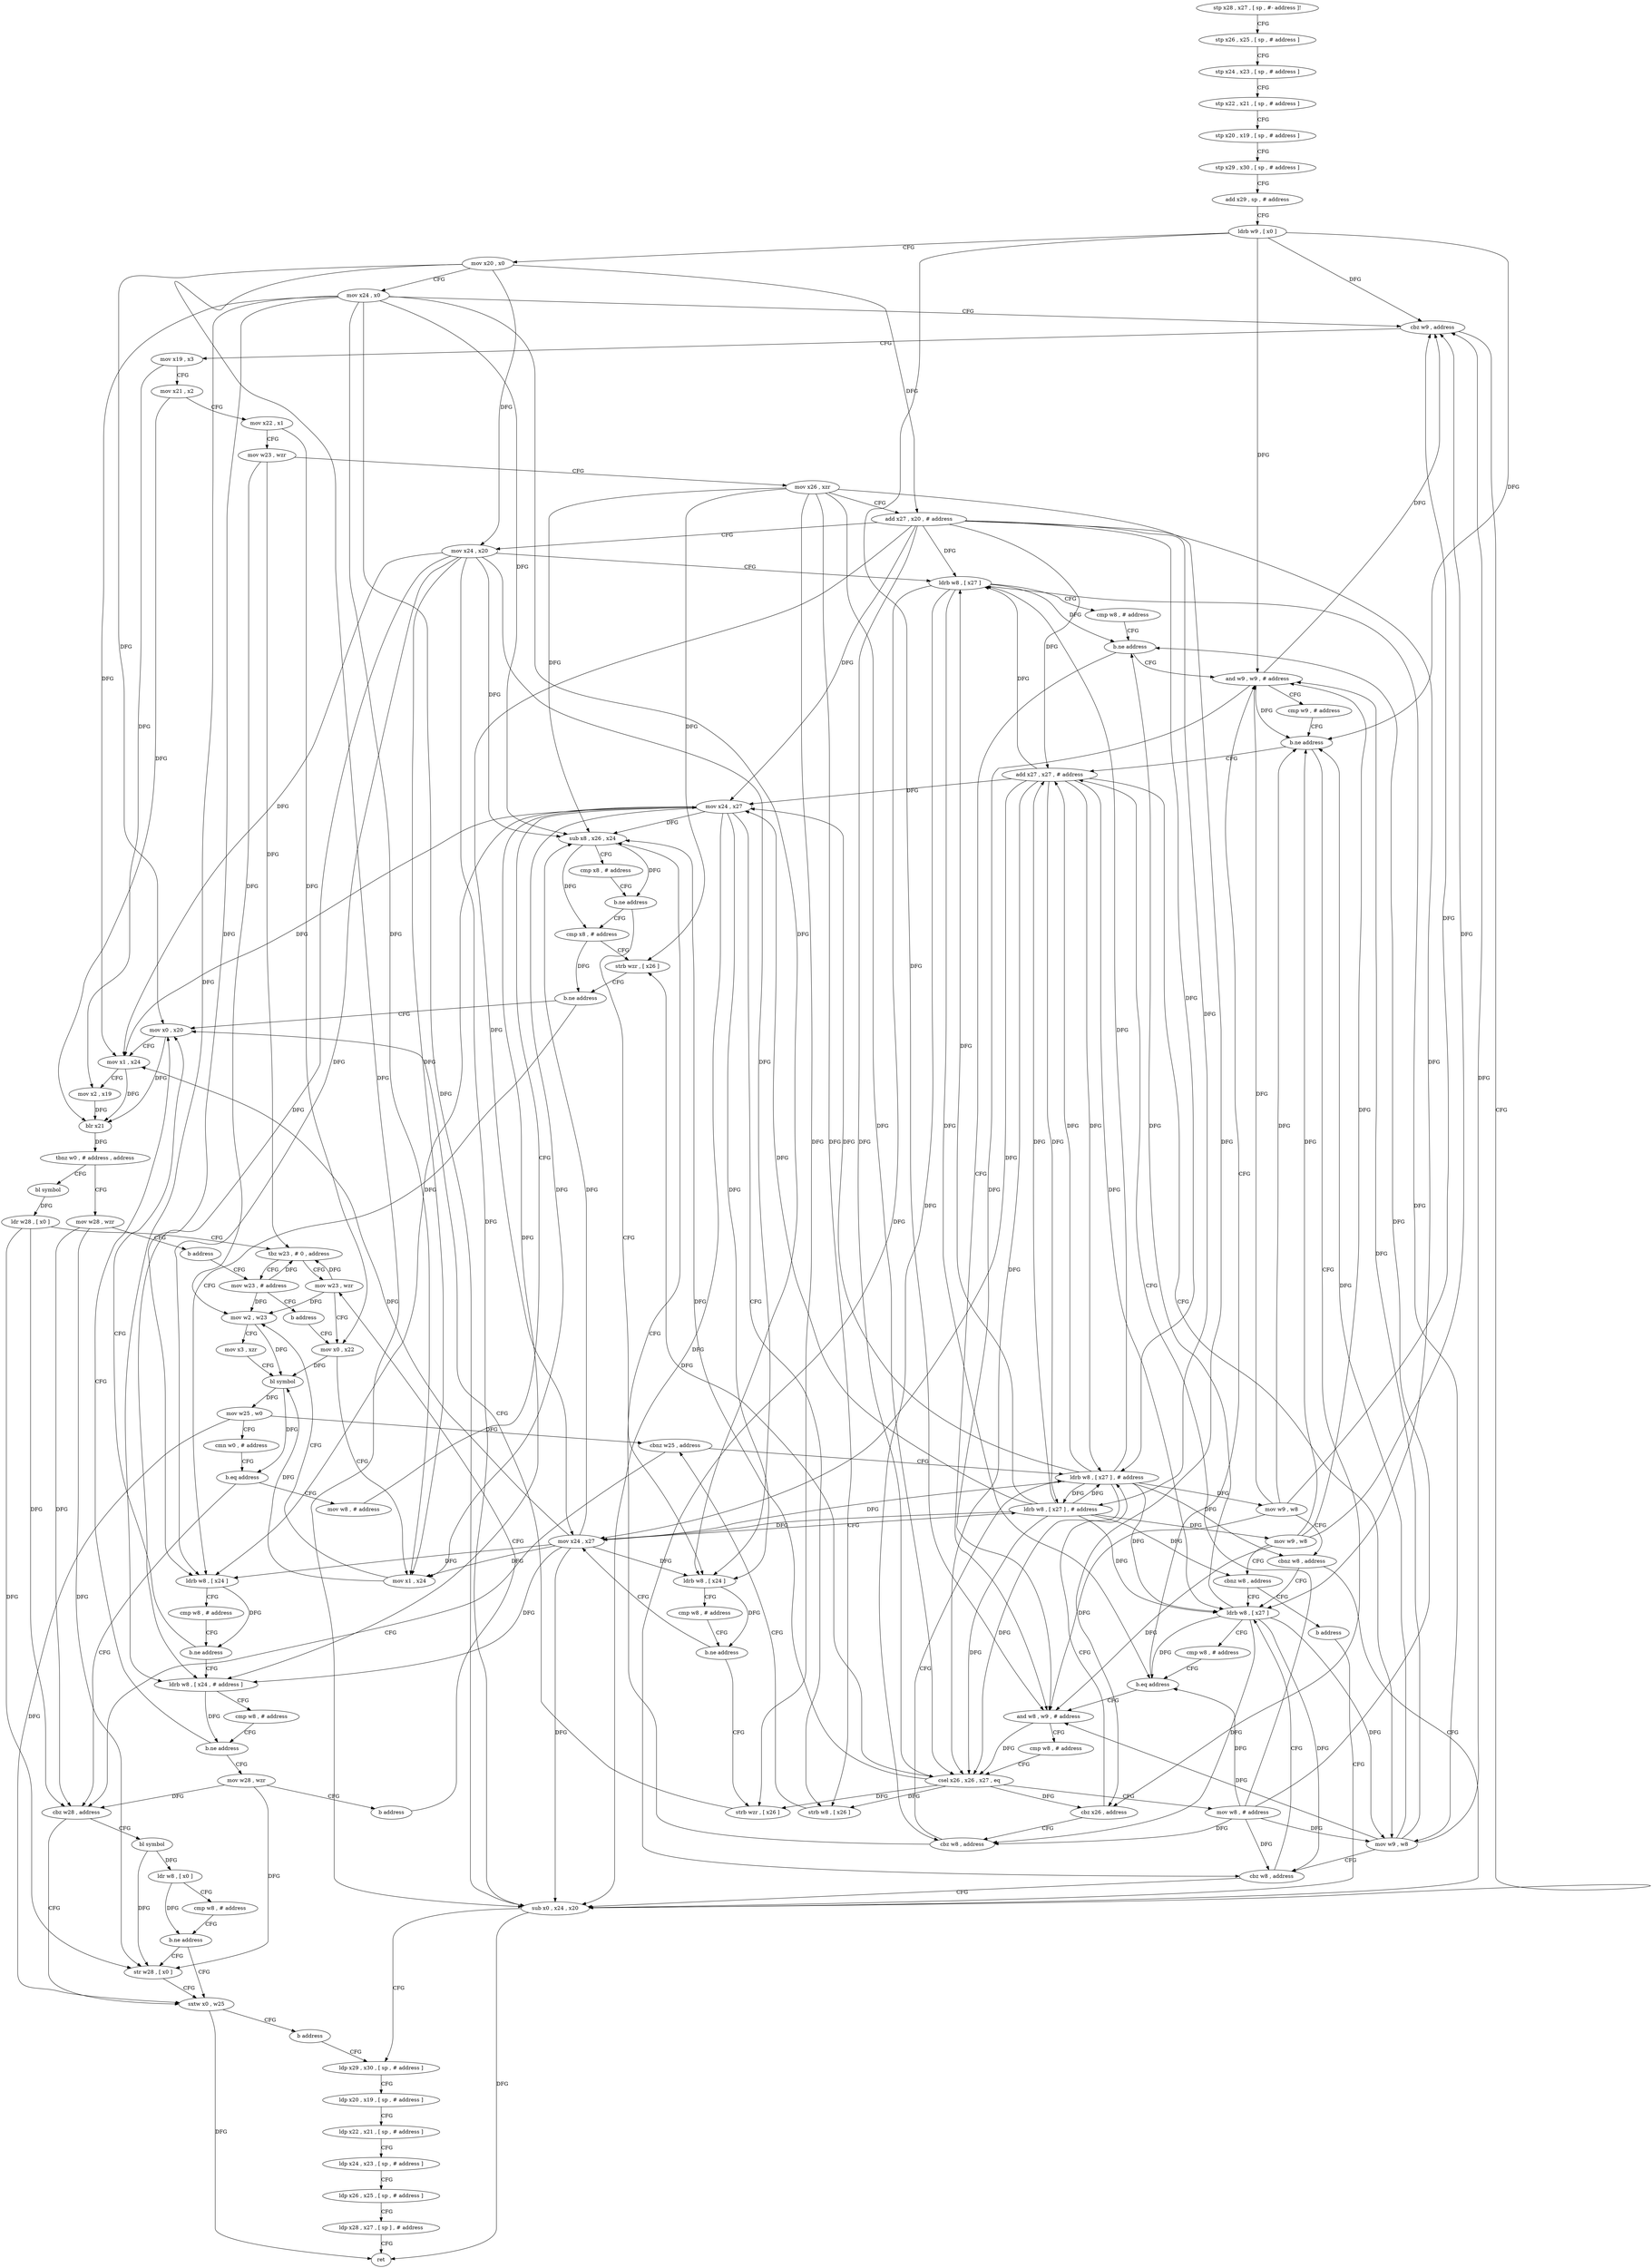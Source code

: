 digraph "func" {
"4246732" [label = "stp x28 , x27 , [ sp , #- address ]!" ]
"4246736" [label = "stp x26 , x25 , [ sp , # address ]" ]
"4246740" [label = "stp x24 , x23 , [ sp , # address ]" ]
"4246744" [label = "stp x22 , x21 , [ sp , # address ]" ]
"4246748" [label = "stp x20 , x19 , [ sp , # address ]" ]
"4246752" [label = "stp x29 , x30 , [ sp , # address ]" ]
"4246756" [label = "add x29 , sp , # address" ]
"4246760" [label = "ldrb w9 , [ x0 ]" ]
"4246764" [label = "mov x20 , x0" ]
"4246768" [label = "mov x24 , x0" ]
"4246772" [label = "cbz w9 , address" ]
"4247080" [label = "sub x0 , x24 , x20" ]
"4246776" [label = "mov x19 , x3" ]
"4247084" [label = "ldp x29 , x30 , [ sp , # address ]" ]
"4246780" [label = "mov x21 , x2" ]
"4246784" [label = "mov x22 , x1" ]
"4246788" [label = "mov w23 , wzr" ]
"4246792" [label = "mov x26 , xzr" ]
"4246796" [label = "add x27 , x20 , # address" ]
"4246800" [label = "mov x24 , x20" ]
"4246804" [label = "ldrb w8 , [ x27 ]" ]
"4246808" [label = "cmp w8 , # address" ]
"4246812" [label = "b.ne address" ]
"4246856" [label = "and w9 , w9 , # address" ]
"4246816" [label = "and w8 , w9 , # address" ]
"4246860" [label = "cmp w9 , # address" ]
"4246864" [label = "b.ne address" ]
"4246832" [label = "add x27 , x27 , # address" ]
"4246868" [label = "cbz x26 , address" ]
"4246820" [label = "cmp w8 , # address" ]
"4246824" [label = "csel x26 , x26 , x27 , eq" ]
"4246828" [label = "mov w8 , # address" ]
"4246836" [label = "mov w9 , w8" ]
"4246840" [label = "cbz w8 , address" ]
"4246844" [label = "ldrb w8 , [ x27 ]" ]
"4247068" [label = "ldrb w8 , [ x27 ] , # address" ]
"4246872" [label = "cbz w8 , address" ]
"4246848" [label = "cmp w8 , # address" ]
"4246852" [label = "b.eq address" ]
"4247072" [label = "mov w9 , w8" ]
"4247076" [label = "cbnz w8 , address" ]
"4246876" [label = "sub x8 , x26 , x24" ]
"4246880" [label = "cmp x8 , # address" ]
"4246884" [label = "b.ne address" ]
"4246920" [label = "cmp x8 , # address" ]
"4246888" [label = "ldrb w8 , [ x24 ]" ]
"4246924" [label = "strb wzr , [ x26 ]" ]
"4246928" [label = "b.ne address" ]
"4246968" [label = "mov x0 , x20" ]
"4246932" [label = "ldrb w8 , [ x24 ]" ]
"4246892" [label = "cmp w8 , # address" ]
"4246896" [label = "b.ne address" ]
"4246964" [label = "strb wzr , [ x26 ]" ]
"4246900" [label = "mov x24 , x27" ]
"4246972" [label = "mov x1 , x24" ]
"4246976" [label = "mov x2 , x19" ]
"4246980" [label = "blr x21" ]
"4246984" [label = "tbnz w0 , # address , address" ]
"4246996" [label = "bl symbol" ]
"4246988" [label = "mov w28 , wzr" ]
"4246936" [label = "cmp w8 , # address" ]
"4246940" [label = "b.ne address" ]
"4246944" [label = "ldrb w8 , [ x24 , # address ]" ]
"4246904" [label = "ldrb w8 , [ x27 ] , # address" ]
"4246908" [label = "mov w9 , w8" ]
"4246912" [label = "cbnz w8 , address" ]
"4246916" [label = "b address" ]
"4247000" [label = "ldr w28 , [ x0 ]" ]
"4247004" [label = "tbz w23 , # 0 , address" ]
"4247016" [label = "mov w23 , wzr" ]
"4247008" [label = "mov w23 , # address" ]
"4246992" [label = "b address" ]
"4246948" [label = "cmp w8 , # address" ]
"4246952" [label = "b.ne address" ]
"4246956" [label = "mov w28 , wzr" ]
"4247020" [label = "mov x0 , x22" ]
"4247012" [label = "b address" ]
"4246960" [label = "b address" ]
"4247112" [label = "cbz w28 , address" ]
"4247136" [label = "sxtw x0 , w25" ]
"4247116" [label = "bl symbol" ]
"4247052" [label = "mov w8 , # address" ]
"4247056" [label = "mov x24 , x27" ]
"4247060" [label = "strb w8 , [ x26 ]" ]
"4247064" [label = "cbnz w25 , address" ]
"4247024" [label = "mov x1 , x24" ]
"4247028" [label = "mov w2 , w23" ]
"4247032" [label = "mov x3 , xzr" ]
"4247036" [label = "bl symbol" ]
"4247040" [label = "mov w25 , w0" ]
"4247044" [label = "cmn w0 , # address" ]
"4247048" [label = "b.eq address" ]
"4247140" [label = "b address" ]
"4247120" [label = "ldr w8 , [ x0 ]" ]
"4247124" [label = "cmp w8 , # address" ]
"4247128" [label = "b.ne address" ]
"4247132" [label = "str w28 , [ x0 ]" ]
"4247088" [label = "ldp x20 , x19 , [ sp , # address ]" ]
"4247092" [label = "ldp x22 , x21 , [ sp , # address ]" ]
"4247096" [label = "ldp x24 , x23 , [ sp , # address ]" ]
"4247100" [label = "ldp x26 , x25 , [ sp , # address ]" ]
"4247104" [label = "ldp x28 , x27 , [ sp ] , # address" ]
"4247108" [label = "ret" ]
"4246732" -> "4246736" [ label = "CFG" ]
"4246736" -> "4246740" [ label = "CFG" ]
"4246740" -> "4246744" [ label = "CFG" ]
"4246744" -> "4246748" [ label = "CFG" ]
"4246748" -> "4246752" [ label = "CFG" ]
"4246752" -> "4246756" [ label = "CFG" ]
"4246756" -> "4246760" [ label = "CFG" ]
"4246760" -> "4246764" [ label = "CFG" ]
"4246760" -> "4246772" [ label = "DFG" ]
"4246760" -> "4246856" [ label = "DFG" ]
"4246760" -> "4246864" [ label = "DFG" ]
"4246760" -> "4246816" [ label = "DFG" ]
"4246764" -> "4246768" [ label = "CFG" ]
"4246764" -> "4247080" [ label = "DFG" ]
"4246764" -> "4246796" [ label = "DFG" ]
"4246764" -> "4246800" [ label = "DFG" ]
"4246764" -> "4246968" [ label = "DFG" ]
"4246768" -> "4246772" [ label = "CFG" ]
"4246768" -> "4247080" [ label = "DFG" ]
"4246768" -> "4246876" [ label = "DFG" ]
"4246768" -> "4246888" [ label = "DFG" ]
"4246768" -> "4246972" [ label = "DFG" ]
"4246768" -> "4246932" [ label = "DFG" ]
"4246768" -> "4246944" [ label = "DFG" ]
"4246768" -> "4247024" [ label = "DFG" ]
"4246772" -> "4247080" [ label = "CFG" ]
"4246772" -> "4246776" [ label = "CFG" ]
"4247080" -> "4247084" [ label = "CFG" ]
"4247080" -> "4247108" [ label = "DFG" ]
"4246776" -> "4246780" [ label = "CFG" ]
"4246776" -> "4246976" [ label = "DFG" ]
"4247084" -> "4247088" [ label = "CFG" ]
"4246780" -> "4246784" [ label = "CFG" ]
"4246780" -> "4246980" [ label = "DFG" ]
"4246784" -> "4246788" [ label = "CFG" ]
"4246784" -> "4247020" [ label = "DFG" ]
"4246788" -> "4246792" [ label = "CFG" ]
"4246788" -> "4247004" [ label = "DFG" ]
"4246788" -> "4247028" [ label = "DFG" ]
"4246792" -> "4246796" [ label = "CFG" ]
"4246792" -> "4246868" [ label = "DFG" ]
"4246792" -> "4246824" [ label = "DFG" ]
"4246792" -> "4246876" [ label = "DFG" ]
"4246792" -> "4246924" [ label = "DFG" ]
"4246792" -> "4246964" [ label = "DFG" ]
"4246792" -> "4247060" [ label = "DFG" ]
"4246796" -> "4246800" [ label = "CFG" ]
"4246796" -> "4246804" [ label = "DFG" ]
"4246796" -> "4246832" [ label = "DFG" ]
"4246796" -> "4246824" [ label = "DFG" ]
"4246796" -> "4246844" [ label = "DFG" ]
"4246796" -> "4247068" [ label = "DFG" ]
"4246796" -> "4246900" [ label = "DFG" ]
"4246796" -> "4246904" [ label = "DFG" ]
"4246796" -> "4247056" [ label = "DFG" ]
"4246800" -> "4246804" [ label = "CFG" ]
"4246800" -> "4247080" [ label = "DFG" ]
"4246800" -> "4246876" [ label = "DFG" ]
"4246800" -> "4246888" [ label = "DFG" ]
"4246800" -> "4246972" [ label = "DFG" ]
"4246800" -> "4246932" [ label = "DFG" ]
"4246800" -> "4246944" [ label = "DFG" ]
"4246800" -> "4247024" [ label = "DFG" ]
"4246804" -> "4246808" [ label = "CFG" ]
"4246804" -> "4246812" [ label = "DFG" ]
"4246804" -> "4246836" [ label = "DFG" ]
"4246804" -> "4246840" [ label = "DFG" ]
"4246804" -> "4246852" [ label = "DFG" ]
"4246804" -> "4246872" [ label = "DFG" ]
"4246808" -> "4246812" [ label = "CFG" ]
"4246812" -> "4246856" [ label = "CFG" ]
"4246812" -> "4246816" [ label = "CFG" ]
"4246856" -> "4246860" [ label = "CFG" ]
"4246856" -> "4246772" [ label = "DFG" ]
"4246856" -> "4246864" [ label = "DFG" ]
"4246856" -> "4246816" [ label = "DFG" ]
"4246816" -> "4246820" [ label = "CFG" ]
"4246816" -> "4246824" [ label = "DFG" ]
"4246860" -> "4246864" [ label = "CFG" ]
"4246864" -> "4246832" [ label = "CFG" ]
"4246864" -> "4246868" [ label = "CFG" ]
"4246832" -> "4246836" [ label = "CFG" ]
"4246832" -> "4246804" [ label = "DFG" ]
"4246832" -> "4246824" [ label = "DFG" ]
"4246832" -> "4246844" [ label = "DFG" ]
"4246832" -> "4247068" [ label = "DFG" ]
"4246832" -> "4246900" [ label = "DFG" ]
"4246832" -> "4246904" [ label = "DFG" ]
"4246832" -> "4247056" [ label = "DFG" ]
"4246868" -> "4247068" [ label = "CFG" ]
"4246868" -> "4246872" [ label = "CFG" ]
"4246820" -> "4246824" [ label = "CFG" ]
"4246824" -> "4246828" [ label = "CFG" ]
"4246824" -> "4246868" [ label = "DFG" ]
"4246824" -> "4246876" [ label = "DFG" ]
"4246824" -> "4246924" [ label = "DFG" ]
"4246824" -> "4246964" [ label = "DFG" ]
"4246824" -> "4247060" [ label = "DFG" ]
"4246828" -> "4246832" [ label = "CFG" ]
"4246828" -> "4246812" [ label = "DFG" ]
"4246828" -> "4246836" [ label = "DFG" ]
"4246828" -> "4246840" [ label = "DFG" ]
"4246828" -> "4246852" [ label = "DFG" ]
"4246828" -> "4246872" [ label = "DFG" ]
"4246836" -> "4246840" [ label = "CFG" ]
"4246836" -> "4246772" [ label = "DFG" ]
"4246836" -> "4246856" [ label = "DFG" ]
"4246836" -> "4246864" [ label = "DFG" ]
"4246836" -> "4246816" [ label = "DFG" ]
"4246840" -> "4247080" [ label = "CFG" ]
"4246840" -> "4246844" [ label = "CFG" ]
"4246844" -> "4246848" [ label = "CFG" ]
"4246844" -> "4246812" [ label = "DFG" ]
"4246844" -> "4246836" [ label = "DFG" ]
"4246844" -> "4246840" [ label = "DFG" ]
"4246844" -> "4246852" [ label = "DFG" ]
"4246844" -> "4246872" [ label = "DFG" ]
"4247068" -> "4247072" [ label = "DFG" ]
"4247068" -> "4246804" [ label = "DFG" ]
"4247068" -> "4246832" [ label = "DFG" ]
"4247068" -> "4246824" [ label = "DFG" ]
"4247068" -> "4246844" [ label = "DFG" ]
"4247068" -> "4247076" [ label = "DFG" ]
"4247068" -> "4246900" [ label = "DFG" ]
"4247068" -> "4246904" [ label = "DFG" ]
"4247068" -> "4247056" [ label = "DFG" ]
"4246872" -> "4247068" [ label = "CFG" ]
"4246872" -> "4246876" [ label = "CFG" ]
"4246848" -> "4246852" [ label = "CFG" ]
"4246852" -> "4246816" [ label = "CFG" ]
"4246852" -> "4246856" [ label = "CFG" ]
"4247072" -> "4247076" [ label = "CFG" ]
"4247072" -> "4246772" [ label = "DFG" ]
"4247072" -> "4246856" [ label = "DFG" ]
"4247072" -> "4246864" [ label = "DFG" ]
"4247072" -> "4246816" [ label = "DFG" ]
"4247076" -> "4246844" [ label = "CFG" ]
"4247076" -> "4247080" [ label = "CFG" ]
"4246876" -> "4246880" [ label = "CFG" ]
"4246876" -> "4246884" [ label = "DFG" ]
"4246876" -> "4246920" [ label = "DFG" ]
"4246880" -> "4246884" [ label = "CFG" ]
"4246884" -> "4246920" [ label = "CFG" ]
"4246884" -> "4246888" [ label = "CFG" ]
"4246920" -> "4246924" [ label = "CFG" ]
"4246920" -> "4246928" [ label = "DFG" ]
"4246888" -> "4246892" [ label = "CFG" ]
"4246888" -> "4246896" [ label = "DFG" ]
"4246924" -> "4246928" [ label = "CFG" ]
"4246928" -> "4246968" [ label = "CFG" ]
"4246928" -> "4246932" [ label = "CFG" ]
"4246968" -> "4246972" [ label = "CFG" ]
"4246968" -> "4246980" [ label = "DFG" ]
"4246932" -> "4246936" [ label = "CFG" ]
"4246932" -> "4246940" [ label = "DFG" ]
"4246892" -> "4246896" [ label = "CFG" ]
"4246896" -> "4246964" [ label = "CFG" ]
"4246896" -> "4246900" [ label = "CFG" ]
"4246964" -> "4246968" [ label = "CFG" ]
"4246900" -> "4246904" [ label = "CFG" ]
"4246900" -> "4246876" [ label = "DFG" ]
"4246900" -> "4246888" [ label = "DFG" ]
"4246900" -> "4246972" [ label = "DFG" ]
"4246900" -> "4246932" [ label = "DFG" ]
"4246900" -> "4247080" [ label = "DFG" ]
"4246900" -> "4246944" [ label = "DFG" ]
"4246900" -> "4247024" [ label = "DFG" ]
"4246972" -> "4246976" [ label = "CFG" ]
"4246972" -> "4246980" [ label = "DFG" ]
"4246976" -> "4246980" [ label = "DFG" ]
"4246980" -> "4246984" [ label = "DFG" ]
"4246984" -> "4246996" [ label = "CFG" ]
"4246984" -> "4246988" [ label = "CFG" ]
"4246996" -> "4247000" [ label = "DFG" ]
"4246988" -> "4246992" [ label = "CFG" ]
"4246988" -> "4247112" [ label = "DFG" ]
"4246988" -> "4247132" [ label = "DFG" ]
"4246936" -> "4246940" [ label = "CFG" ]
"4246940" -> "4246968" [ label = "CFG" ]
"4246940" -> "4246944" [ label = "CFG" ]
"4246944" -> "4246948" [ label = "CFG" ]
"4246944" -> "4246952" [ label = "DFG" ]
"4246904" -> "4246908" [ label = "DFG" ]
"4246904" -> "4246804" [ label = "DFG" ]
"4246904" -> "4246832" [ label = "DFG" ]
"4246904" -> "4246824" [ label = "DFG" ]
"4246904" -> "4246844" [ label = "DFG" ]
"4246904" -> "4247068" [ label = "DFG" ]
"4246904" -> "4246900" [ label = "DFG" ]
"4246904" -> "4246912" [ label = "DFG" ]
"4246904" -> "4247056" [ label = "DFG" ]
"4246908" -> "4246912" [ label = "CFG" ]
"4246908" -> "4246772" [ label = "DFG" ]
"4246908" -> "4246856" [ label = "DFG" ]
"4246908" -> "4246864" [ label = "DFG" ]
"4246908" -> "4246816" [ label = "DFG" ]
"4246912" -> "4246844" [ label = "CFG" ]
"4246912" -> "4246916" [ label = "CFG" ]
"4246916" -> "4247080" [ label = "CFG" ]
"4247000" -> "4247004" [ label = "CFG" ]
"4247000" -> "4247112" [ label = "DFG" ]
"4247000" -> "4247132" [ label = "DFG" ]
"4247004" -> "4247016" [ label = "CFG" ]
"4247004" -> "4247008" [ label = "CFG" ]
"4247016" -> "4247020" [ label = "CFG" ]
"4247016" -> "4247004" [ label = "DFG" ]
"4247016" -> "4247028" [ label = "DFG" ]
"4247008" -> "4247012" [ label = "CFG" ]
"4247008" -> "4247004" [ label = "DFG" ]
"4247008" -> "4247028" [ label = "DFG" ]
"4246992" -> "4247008" [ label = "CFG" ]
"4246948" -> "4246952" [ label = "CFG" ]
"4246952" -> "4246968" [ label = "CFG" ]
"4246952" -> "4246956" [ label = "CFG" ]
"4246956" -> "4246960" [ label = "CFG" ]
"4246956" -> "4247112" [ label = "DFG" ]
"4246956" -> "4247132" [ label = "DFG" ]
"4247020" -> "4247024" [ label = "CFG" ]
"4247020" -> "4247036" [ label = "DFG" ]
"4247012" -> "4247020" [ label = "CFG" ]
"4246960" -> "4247016" [ label = "CFG" ]
"4247112" -> "4247136" [ label = "CFG" ]
"4247112" -> "4247116" [ label = "CFG" ]
"4247136" -> "4247140" [ label = "CFG" ]
"4247136" -> "4247108" [ label = "DFG" ]
"4247116" -> "4247120" [ label = "DFG" ]
"4247116" -> "4247132" [ label = "DFG" ]
"4247052" -> "4247056" [ label = "CFG" ]
"4247056" -> "4247060" [ label = "CFG" ]
"4247056" -> "4246876" [ label = "DFG" ]
"4247056" -> "4246888" [ label = "DFG" ]
"4247056" -> "4246972" [ label = "DFG" ]
"4247056" -> "4246932" [ label = "DFG" ]
"4247056" -> "4246944" [ label = "DFG" ]
"4247056" -> "4247024" [ label = "DFG" ]
"4247056" -> "4247080" [ label = "DFG" ]
"4247060" -> "4247064" [ label = "CFG" ]
"4247064" -> "4247112" [ label = "CFG" ]
"4247064" -> "4247068" [ label = "CFG" ]
"4247024" -> "4247028" [ label = "CFG" ]
"4247024" -> "4247036" [ label = "DFG" ]
"4247028" -> "4247032" [ label = "CFG" ]
"4247028" -> "4247036" [ label = "DFG" ]
"4247032" -> "4247036" [ label = "CFG" ]
"4247036" -> "4247040" [ label = "DFG" ]
"4247036" -> "4247048" [ label = "DFG" ]
"4247040" -> "4247044" [ label = "CFG" ]
"4247040" -> "4247064" [ label = "DFG" ]
"4247040" -> "4247136" [ label = "DFG" ]
"4247044" -> "4247048" [ label = "CFG" ]
"4247048" -> "4247112" [ label = "CFG" ]
"4247048" -> "4247052" [ label = "CFG" ]
"4247140" -> "4247084" [ label = "CFG" ]
"4247120" -> "4247124" [ label = "CFG" ]
"4247120" -> "4247128" [ label = "DFG" ]
"4247124" -> "4247128" [ label = "CFG" ]
"4247128" -> "4247136" [ label = "CFG" ]
"4247128" -> "4247132" [ label = "CFG" ]
"4247132" -> "4247136" [ label = "CFG" ]
"4247088" -> "4247092" [ label = "CFG" ]
"4247092" -> "4247096" [ label = "CFG" ]
"4247096" -> "4247100" [ label = "CFG" ]
"4247100" -> "4247104" [ label = "CFG" ]
"4247104" -> "4247108" [ label = "CFG" ]
}
